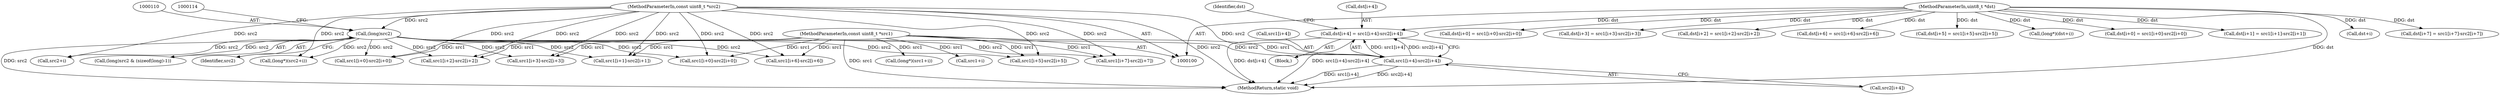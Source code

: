 digraph "0_FFmpeg_454a11a1c9c686c78aa97954306fb63453299760_0@array" {
"1000198" [label="(Call,dst[i+4] = src1[i+4]-src2[i+4])"];
"1000204" [label="(Call,src1[i+4]-src2[i+4])"];
"1000102" [label="(MethodParameterIn,const uint8_t *src1)"];
"1000109" [label="(Call,(long)src2)"];
"1000103" [label="(MethodParameterIn,const uint8_t *src2)"];
"1000101" [label="(MethodParameterIn,uint8_t *dst)"];
"1000205" [label="(Call,src1[i+4])"];
"1000306" [label="(Call,dst+i)"];
"1000336" [label="(Call,src1[i+0]-src2[i+0])"];
"1000101" [label="(MethodParameterIn,uint8_t *dst)"];
"1000217" [label="(Identifier,dst)"];
"1000249" [label="(Call,dst[i+7] = src1[i+7]-src2[i+7])"];
"1000109" [label="(Call,(long)src2)"];
"1000330" [label="(Call,dst[i+0] = src1[i+0]-src2[i+0])"];
"1000170" [label="(Call,src1[i+2]-src2[i+2])"];
"1000108" [label="(Call,(long)src2 & (sizeof(long)-1))"];
"1000187" [label="(Call,src1[i+3]-src2[i+3])"];
"1000299" [label="(Call,src2+i)"];
"1000181" [label="(Call,dst[i+3] = src1[i+3]-src2[i+3])"];
"1000288" [label="(Call,(long*)(src1+i))"];
"1000204" [label="(Call,src1[i+4]-src2[i+4])"];
"1000153" [label="(Call,src1[i+1]-src2[i+1])"];
"1000290" [label="(Call,src1+i)"];
"1000164" [label="(Call,dst[i+2] = src1[i+2]-src2[i+2])"];
"1000232" [label="(Call,dst[i+6] = src1[i+6]-src2[i+6])"];
"1000238" [label="(Call,src1[i+6]-src2[i+6])"];
"1000221" [label="(Call,src1[i+5]-src2[i+5])"];
"1000215" [label="(Call,dst[i+5] = src1[i+5]-src2[i+5])"];
"1000199" [label="(Call,dst[i+4])"];
"1000198" [label="(Call,dst[i+4] = src1[i+4]-src2[i+4])"];
"1000255" [label="(Call,src1[i+7]-src2[i+7])"];
"1000304" [label="(Call,(long*)(dst+i))"];
"1000347" [label="(MethodReturn,static void)"];
"1000103" [label="(MethodParameterIn,const uint8_t *src2)"];
"1000210" [label="(Call,src2[i+4])"];
"1000136" [label="(Call,src1[i+0]-src2[i+0])"];
"1000129" [label="(Block,)"];
"1000297" [label="(Call,(long*)(src2+i))"];
"1000130" [label="(Call,dst[i+0] = src1[i+0]-src2[i+0])"];
"1000102" [label="(MethodParameterIn,const uint8_t *src1)"];
"1000147" [label="(Call,dst[i+1] = src1[i+1]-src2[i+1])"];
"1000111" [label="(Identifier,src2)"];
"1000198" -> "1000129"  [label="AST: "];
"1000198" -> "1000204"  [label="CFG: "];
"1000199" -> "1000198"  [label="AST: "];
"1000204" -> "1000198"  [label="AST: "];
"1000217" -> "1000198"  [label="CFG: "];
"1000198" -> "1000347"  [label="DDG: dst[i+4]"];
"1000198" -> "1000347"  [label="DDG: src1[i+4]-src2[i+4]"];
"1000204" -> "1000198"  [label="DDG: src1[i+4]"];
"1000204" -> "1000198"  [label="DDG: src2[i+4]"];
"1000101" -> "1000198"  [label="DDG: dst"];
"1000204" -> "1000210"  [label="CFG: "];
"1000205" -> "1000204"  [label="AST: "];
"1000210" -> "1000204"  [label="AST: "];
"1000204" -> "1000347"  [label="DDG: src2[i+4]"];
"1000204" -> "1000347"  [label="DDG: src1[i+4]"];
"1000102" -> "1000204"  [label="DDG: src1"];
"1000109" -> "1000204"  [label="DDG: src2"];
"1000103" -> "1000204"  [label="DDG: src2"];
"1000102" -> "1000100"  [label="AST: "];
"1000102" -> "1000347"  [label="DDG: src1"];
"1000102" -> "1000136"  [label="DDG: src1"];
"1000102" -> "1000153"  [label="DDG: src1"];
"1000102" -> "1000170"  [label="DDG: src1"];
"1000102" -> "1000187"  [label="DDG: src1"];
"1000102" -> "1000221"  [label="DDG: src1"];
"1000102" -> "1000238"  [label="DDG: src1"];
"1000102" -> "1000255"  [label="DDG: src1"];
"1000102" -> "1000288"  [label="DDG: src1"];
"1000102" -> "1000290"  [label="DDG: src1"];
"1000102" -> "1000336"  [label="DDG: src1"];
"1000109" -> "1000108"  [label="AST: "];
"1000109" -> "1000111"  [label="CFG: "];
"1000110" -> "1000109"  [label="AST: "];
"1000111" -> "1000109"  [label="AST: "];
"1000114" -> "1000109"  [label="CFG: "];
"1000109" -> "1000347"  [label="DDG: src2"];
"1000109" -> "1000108"  [label="DDG: src2"];
"1000103" -> "1000109"  [label="DDG: src2"];
"1000109" -> "1000136"  [label="DDG: src2"];
"1000109" -> "1000153"  [label="DDG: src2"];
"1000109" -> "1000170"  [label="DDG: src2"];
"1000109" -> "1000187"  [label="DDG: src2"];
"1000109" -> "1000221"  [label="DDG: src2"];
"1000109" -> "1000238"  [label="DDG: src2"];
"1000109" -> "1000255"  [label="DDG: src2"];
"1000109" -> "1000297"  [label="DDG: src2"];
"1000109" -> "1000299"  [label="DDG: src2"];
"1000109" -> "1000336"  [label="DDG: src2"];
"1000103" -> "1000100"  [label="AST: "];
"1000103" -> "1000347"  [label="DDG: src2"];
"1000103" -> "1000136"  [label="DDG: src2"];
"1000103" -> "1000153"  [label="DDG: src2"];
"1000103" -> "1000170"  [label="DDG: src2"];
"1000103" -> "1000187"  [label="DDG: src2"];
"1000103" -> "1000221"  [label="DDG: src2"];
"1000103" -> "1000238"  [label="DDG: src2"];
"1000103" -> "1000255"  [label="DDG: src2"];
"1000103" -> "1000297"  [label="DDG: src2"];
"1000103" -> "1000299"  [label="DDG: src2"];
"1000103" -> "1000336"  [label="DDG: src2"];
"1000101" -> "1000100"  [label="AST: "];
"1000101" -> "1000347"  [label="DDG: dst"];
"1000101" -> "1000130"  [label="DDG: dst"];
"1000101" -> "1000147"  [label="DDG: dst"];
"1000101" -> "1000164"  [label="DDG: dst"];
"1000101" -> "1000181"  [label="DDG: dst"];
"1000101" -> "1000215"  [label="DDG: dst"];
"1000101" -> "1000232"  [label="DDG: dst"];
"1000101" -> "1000249"  [label="DDG: dst"];
"1000101" -> "1000304"  [label="DDG: dst"];
"1000101" -> "1000306"  [label="DDG: dst"];
"1000101" -> "1000330"  [label="DDG: dst"];
}
